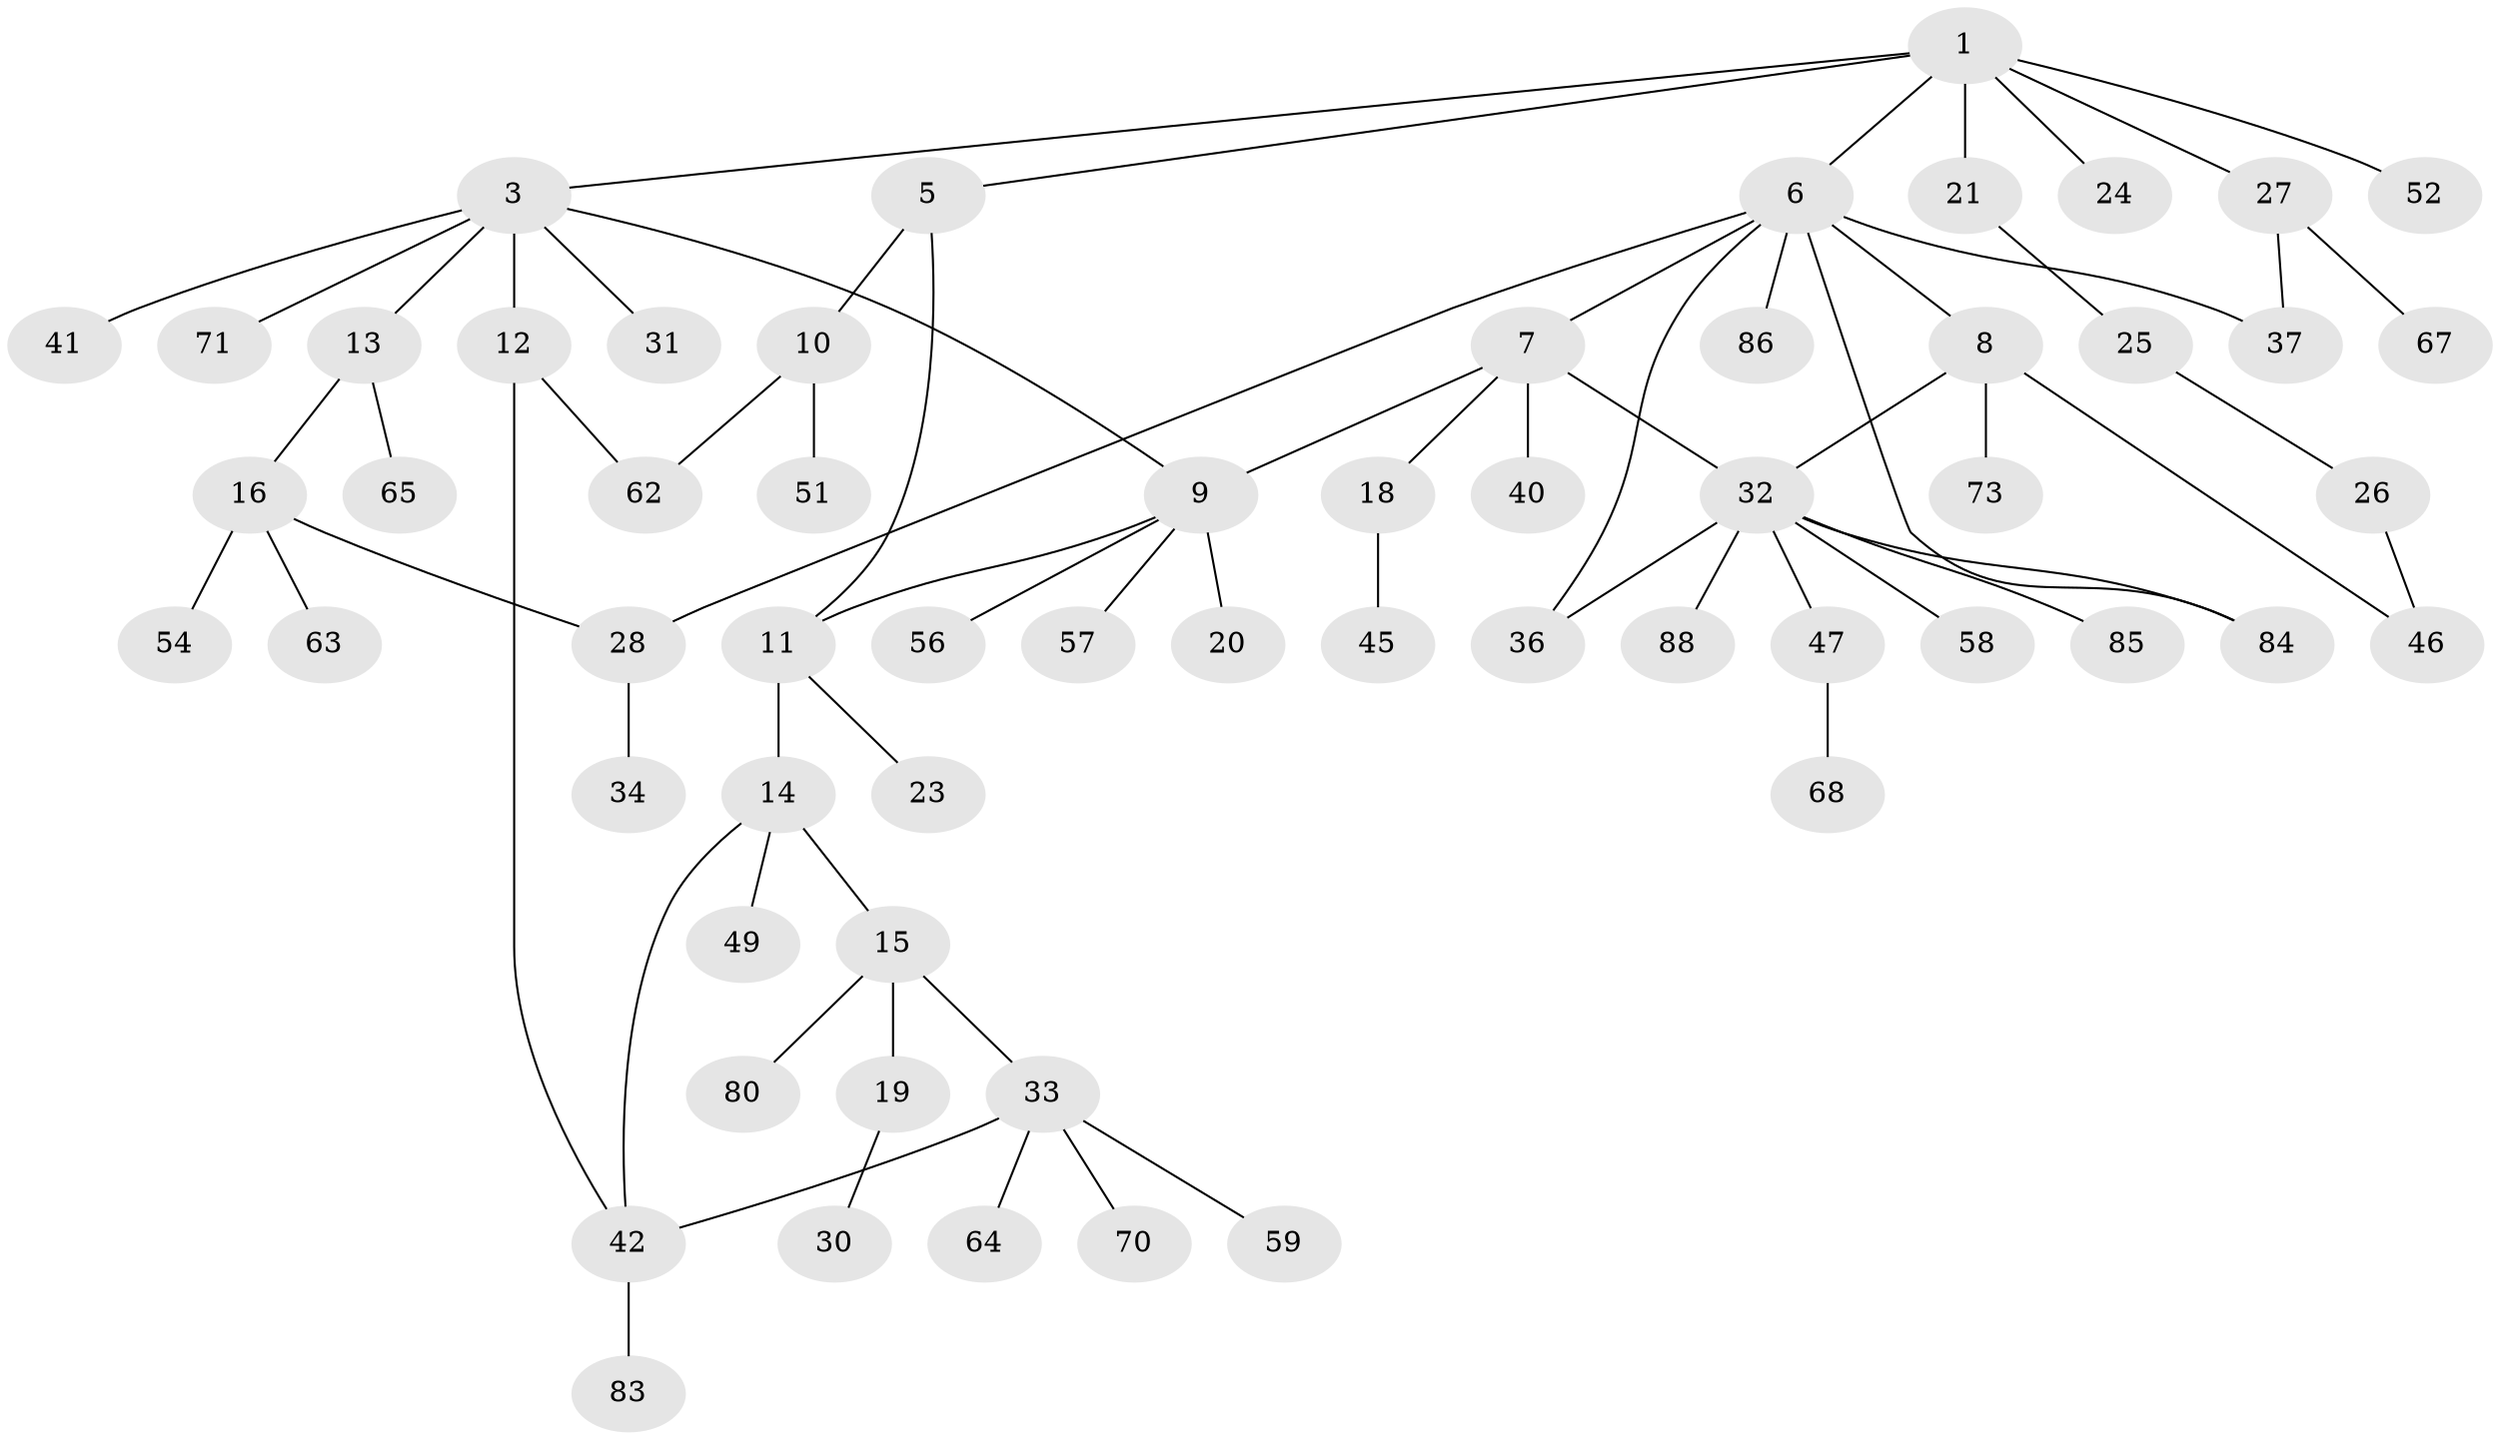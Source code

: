 // original degree distribution, {3: 0.18181818181818182, 6: 0.056818181818181816, 4: 0.07954545454545454, 5: 0.045454545454545456, 2: 0.1590909090909091, 1: 0.4772727272727273}
// Generated by graph-tools (version 1.1) at 2025/10/02/27/25 16:10:51]
// undirected, 60 vertices, 70 edges
graph export_dot {
graph [start="1"]
  node [color=gray90,style=filled];
  1 [super="+2"];
  3 [super="+4"];
  5 [super="+77"];
  6 [super="+61"];
  7 [super="+53"];
  8 [super="+48"];
  9 [super="+38"];
  10 [super="+29"];
  11;
  12 [super="+79"];
  13 [super="+17"];
  14 [super="+35"];
  15 [super="+22"];
  16 [super="+81"];
  18 [super="+75"];
  19 [super="+43"];
  20;
  21;
  23;
  24 [super="+82"];
  25 [super="+72"];
  26 [super="+69"];
  27 [super="+39"];
  28 [super="+50"];
  30;
  31;
  32 [super="+44"];
  33 [super="+66"];
  34 [super="+87"];
  36 [super="+55"];
  37 [super="+78"];
  40;
  41;
  42 [super="+60"];
  45;
  46 [super="+76"];
  47;
  49;
  51 [super="+74"];
  52;
  54;
  56;
  57;
  58;
  59;
  62;
  63;
  64;
  65;
  67;
  68;
  70;
  71;
  73;
  80;
  83;
  84;
  85;
  86;
  88;
  1 -- 5;
  1 -- 27;
  1 -- 3;
  1 -- 52;
  1 -- 21;
  1 -- 6;
  1 -- 24;
  3 -- 9;
  3 -- 12;
  3 -- 13;
  3 -- 41;
  3 -- 31;
  3 -- 71;
  5 -- 10;
  5 -- 11;
  6 -- 7;
  6 -- 8;
  6 -- 28;
  6 -- 84;
  6 -- 86;
  6 -- 36;
  6 -- 37;
  7 -- 18;
  7 -- 32;
  7 -- 40;
  7 -- 9;
  8 -- 73;
  8 -- 32;
  8 -- 46;
  9 -- 20;
  9 -- 56;
  9 -- 11;
  9 -- 57;
  10 -- 51;
  10 -- 62;
  11 -- 14;
  11 -- 23;
  12 -- 42;
  12 -- 62;
  13 -- 16;
  13 -- 65;
  14 -- 15;
  14 -- 49;
  14 -- 42;
  15 -- 19;
  15 -- 33;
  15 -- 80;
  16 -- 54;
  16 -- 63;
  16 -- 28;
  18 -- 45;
  19 -- 30;
  21 -- 25;
  25 -- 26;
  26 -- 46;
  27 -- 37;
  27 -- 67;
  28 -- 34;
  32 -- 36;
  32 -- 47;
  32 -- 58;
  32 -- 88;
  32 -- 84;
  32 -- 85;
  33 -- 42;
  33 -- 59;
  33 -- 64;
  33 -- 70;
  42 -- 83;
  47 -- 68;
}
